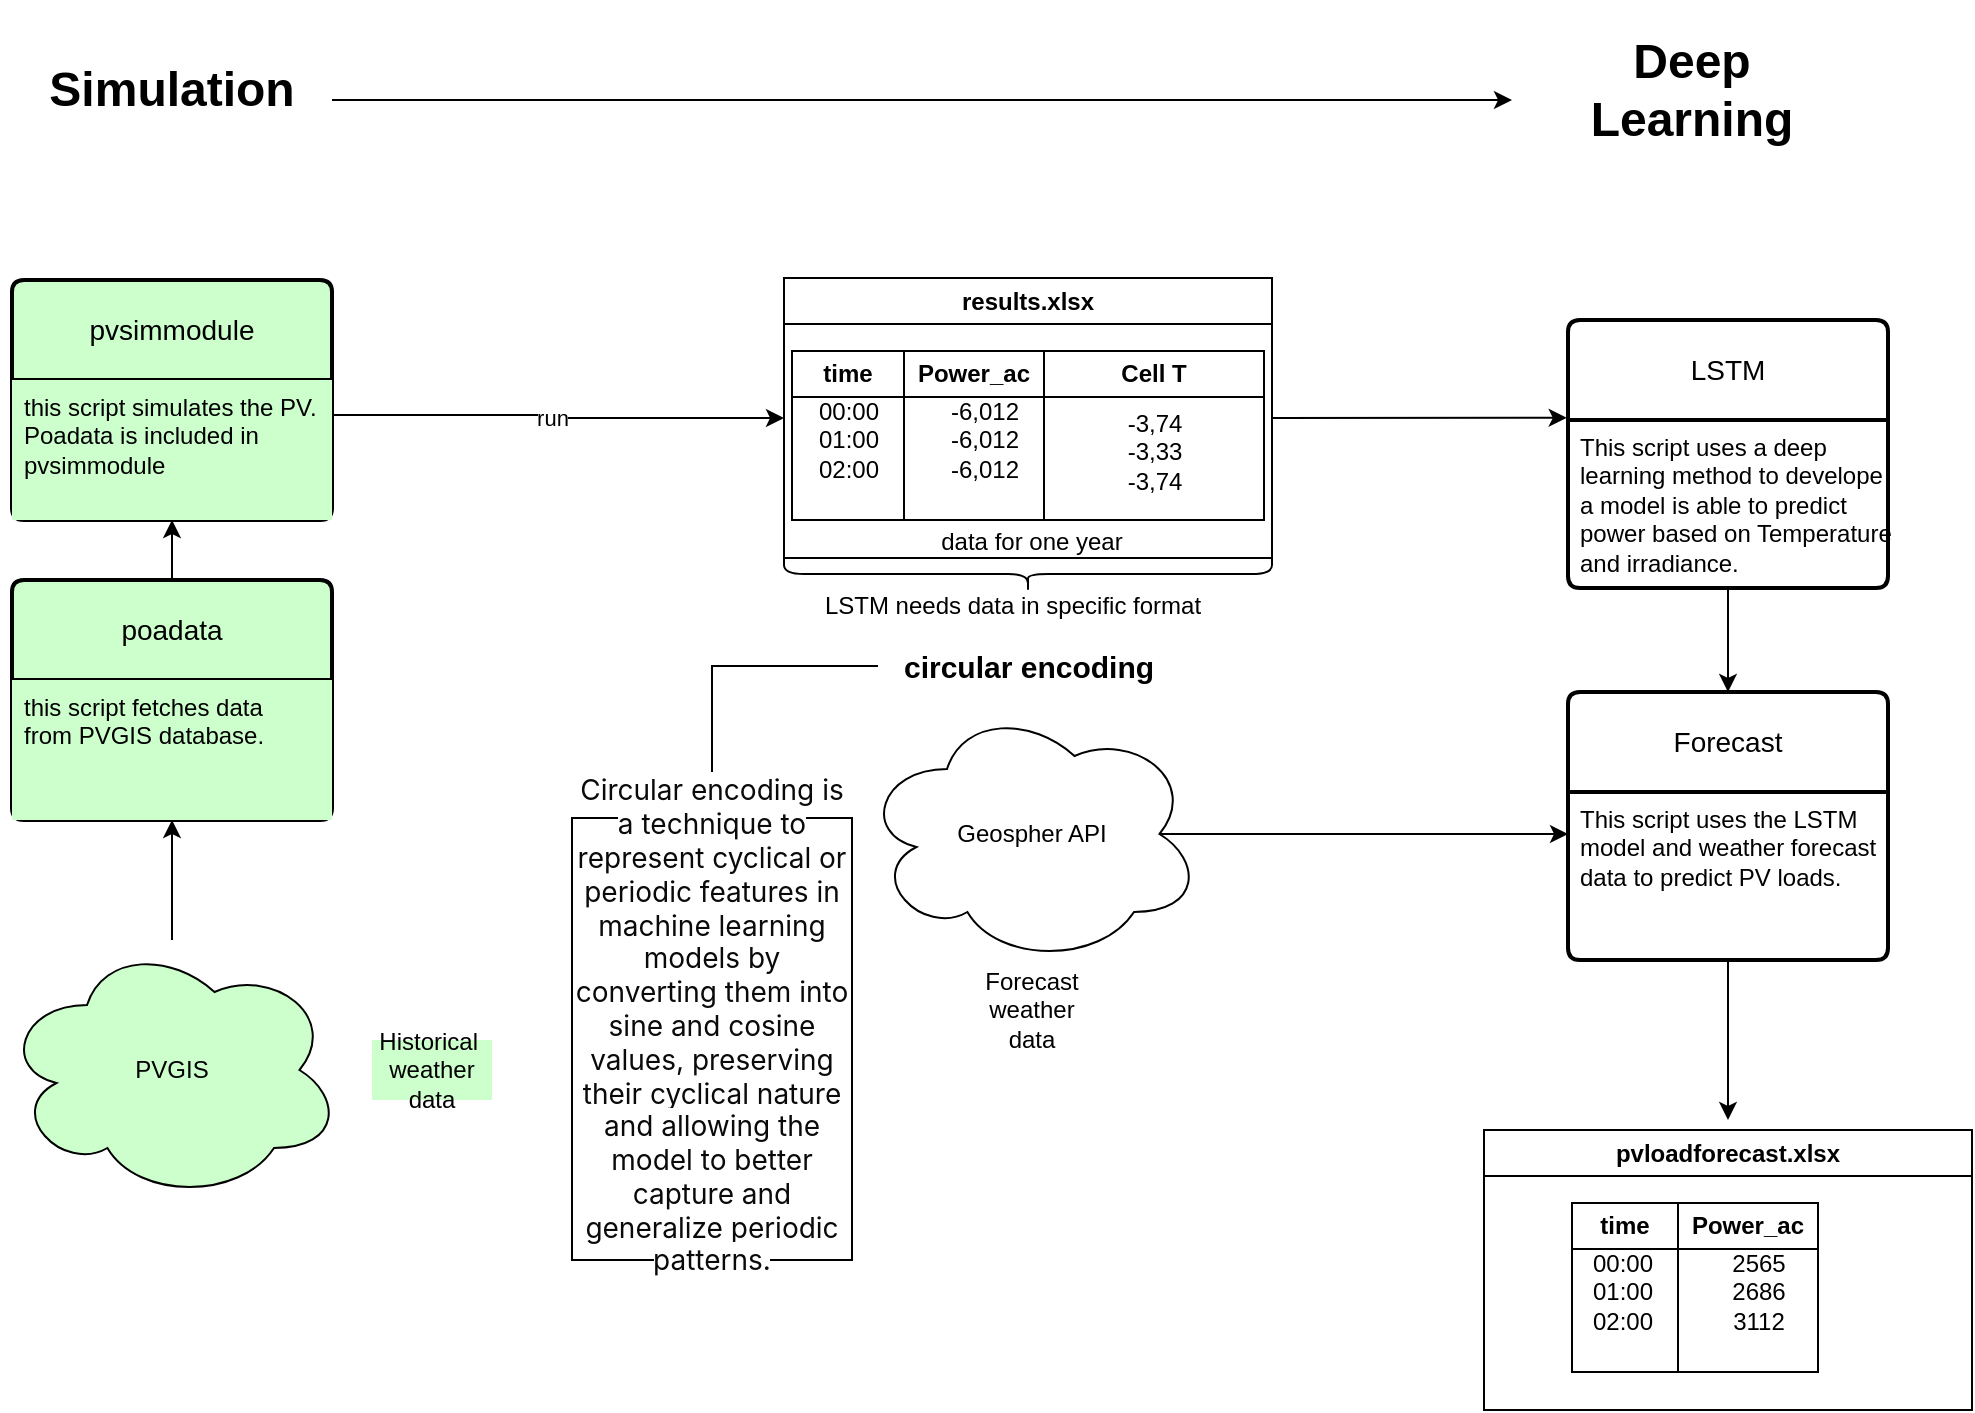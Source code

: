 <mxfile version="22.0.3" type="device">
  <diagram name="Seite-1" id="H98hityXu-fGP8pQlYcv">
    <mxGraphModel dx="1485" dy="941" grid="1" gridSize="10" guides="1" tooltips="1" connect="1" arrows="1" fold="1" page="1" pageScale="1" pageWidth="827" pageHeight="1169" math="0" shadow="0">
      <root>
        <mxCell id="0" />
        <mxCell id="1" parent="0" />
        <mxCell id="tB-vyTh3bbZ4SWaP3QIk-10" value="pvsimmodule" style="swimlane;childLayout=stackLayout;horizontal=1;startSize=50;horizontalStack=0;rounded=1;fontSize=14;fontStyle=0;strokeWidth=2;resizeParent=0;resizeLast=1;shadow=0;dashed=0;align=center;arcSize=4;whiteSpace=wrap;html=1;fillColor=#CCFFCC;" vertex="1" parent="1">
          <mxGeometry x="190" y="160" width="160" height="120" as="geometry" />
        </mxCell>
        <mxCell id="tB-vyTh3bbZ4SWaP3QIk-11" value="this script simulates the PV.&lt;br&gt;Poadata is included in&amp;nbsp;&lt;br&gt;pvsimmodule" style="align=left;strokeColor=none;fillColor=#CCFFCC;spacingLeft=4;fontSize=12;verticalAlign=top;resizable=0;rotatable=0;part=1;html=1;" vertex="1" parent="tB-vyTh3bbZ4SWaP3QIk-10">
          <mxGeometry y="50" width="160" height="70" as="geometry" />
        </mxCell>
        <mxCell id="tB-vyTh3bbZ4SWaP3QIk-18" value="" style="edgeStyle=orthogonalEdgeStyle;rounded=0;orthogonalLoop=1;jettySize=auto;html=1;fillColor=#CCFFCC;" edge="1" parent="1" source="tB-vyTh3bbZ4SWaP3QIk-13" target="tB-vyTh3bbZ4SWaP3QIk-11">
          <mxGeometry relative="1" as="geometry" />
        </mxCell>
        <mxCell id="tB-vyTh3bbZ4SWaP3QIk-13" value="poadata" style="swimlane;childLayout=stackLayout;horizontal=1;startSize=50;horizontalStack=0;rounded=1;fontSize=14;fontStyle=0;strokeWidth=2;resizeParent=0;resizeLast=1;shadow=0;dashed=0;align=center;arcSize=4;whiteSpace=wrap;html=1;fillColor=#CCFFCC;" vertex="1" parent="1">
          <mxGeometry x="190" y="310" width="160" height="120" as="geometry" />
        </mxCell>
        <mxCell id="tB-vyTh3bbZ4SWaP3QIk-14" value="this script fetches data&amp;nbsp;&lt;br&gt;from PVGIS database." style="align=left;strokeColor=none;fillColor=#CCFFCC;spacingLeft=4;fontSize=12;verticalAlign=top;resizable=0;rotatable=0;part=1;html=1;" vertex="1" parent="tB-vyTh3bbZ4SWaP3QIk-13">
          <mxGeometry y="50" width="160" height="70" as="geometry" />
        </mxCell>
        <mxCell id="tB-vyTh3bbZ4SWaP3QIk-16" value="" style="edgeStyle=orthogonalEdgeStyle;rounded=0;orthogonalLoop=1;jettySize=auto;html=1;fillColor=#CCFFCC;" edge="1" parent="1" source="tB-vyTh3bbZ4SWaP3QIk-15" target="tB-vyTh3bbZ4SWaP3QIk-14">
          <mxGeometry relative="1" as="geometry" />
        </mxCell>
        <mxCell id="tB-vyTh3bbZ4SWaP3QIk-15" value="PVGIS" style="ellipse;shape=cloud;whiteSpace=wrap;html=1;align=center;fillColor=#CCFFCC;" vertex="1" parent="1">
          <mxGeometry x="185" y="490" width="170" height="130" as="geometry" />
        </mxCell>
        <mxCell id="tB-vyTh3bbZ4SWaP3QIk-19" style="edgeStyle=orthogonalEdgeStyle;rounded=0;orthogonalLoop=1;jettySize=auto;html=1;exitX=1;exitY=0.25;exitDx=0;exitDy=0;entryX=0;entryY=0.5;entryDx=0;entryDy=0;" edge="1" parent="1" source="tB-vyTh3bbZ4SWaP3QIk-11" target="tB-vyTh3bbZ4SWaP3QIk-24">
          <mxGeometry relative="1" as="geometry">
            <mxPoint x="470" y="228" as="targetPoint" />
          </mxGeometry>
        </mxCell>
        <mxCell id="tB-vyTh3bbZ4SWaP3QIk-20" value="run" style="edgeLabel;html=1;align=center;verticalAlign=middle;resizable=0;points=[];fillColor=#CCFFCC;" vertex="1" connectable="0" parent="tB-vyTh3bbZ4SWaP3QIk-19">
          <mxGeometry x="-0.033" y="-1" relative="1" as="geometry">
            <mxPoint as="offset" />
          </mxGeometry>
        </mxCell>
        <mxCell id="tB-vyTh3bbZ4SWaP3QIk-24" value="results.xlsx" style="swimlane;whiteSpace=wrap;html=1;" vertex="1" parent="1">
          <mxGeometry x="576" y="159" width="244" height="140" as="geometry" />
        </mxCell>
        <mxCell id="tB-vyTh3bbZ4SWaP3QIk-26" value="time" style="swimlane;whiteSpace=wrap;html=1;" vertex="1" parent="tB-vyTh3bbZ4SWaP3QIk-24">
          <mxGeometry x="4" y="36.5" width="56" height="84.5" as="geometry" />
        </mxCell>
        <mxCell id="tB-vyTh3bbZ4SWaP3QIk-27" value="00:00&lt;br&gt;01:00&lt;br&gt;02:00" style="text;html=1;align=center;verticalAlign=middle;resizable=0;points=[];autosize=1;strokeColor=none;fillColor=none;" vertex="1" parent="tB-vyTh3bbZ4SWaP3QIk-26">
          <mxGeometry x="3" y="14.5" width="50" height="60" as="geometry" />
        </mxCell>
        <mxCell id="tB-vyTh3bbZ4SWaP3QIk-28" value="Power_ac" style="swimlane;whiteSpace=wrap;html=1;" vertex="1" parent="tB-vyTh3bbZ4SWaP3QIk-24">
          <mxGeometry x="60" y="36.5" width="70" height="84.5" as="geometry" />
        </mxCell>
        <mxCell id="tB-vyTh3bbZ4SWaP3QIk-32" value="&lt;div style=&quot;border-color: var(--border-color);&quot;&gt;-6,012&lt;/div&gt;&lt;div style=&quot;border-color: var(--border-color);&quot;&gt;-6,012&lt;/div&gt;&lt;div style=&quot;border-color: var(--border-color);&quot;&gt;-6,012&lt;/div&gt;" style="text;html=1;align=center;verticalAlign=middle;resizable=0;points=[];autosize=1;strokeColor=none;fillColor=none;" vertex="1" parent="tB-vyTh3bbZ4SWaP3QIk-28">
          <mxGeometry x="10" y="14.5" width="60" height="60" as="geometry" />
        </mxCell>
        <mxCell id="tB-vyTh3bbZ4SWaP3QIk-33" value="Cell T" style="swimlane;whiteSpace=wrap;html=1;" vertex="1" parent="tB-vyTh3bbZ4SWaP3QIk-24">
          <mxGeometry x="130" y="36.5" width="110" height="84.5" as="geometry" />
        </mxCell>
        <mxCell id="tB-vyTh3bbZ4SWaP3QIk-42" value="&lt;div style=&quot;border-color: var(--border-color);&quot;&gt;&lt;div style=&quot;border-color: var(--border-color); text-align: left;&quot;&gt;-3,74&lt;/div&gt;&lt;div style=&quot;border-color: var(--border-color); text-align: left;&quot;&gt;-3,33&lt;/div&gt;&lt;div style=&quot;border-color: var(--border-color); text-align: left;&quot;&gt;-3,74&lt;/div&gt;&lt;/div&gt;" style="text;html=1;align=center;verticalAlign=middle;resizable=0;points=[];autosize=1;strokeColor=none;fillColor=none;" vertex="1" parent="tB-vyTh3bbZ4SWaP3QIk-33">
          <mxGeometry x="30" y="20.5" width="50" height="60" as="geometry" />
        </mxCell>
        <mxCell id="tB-vyTh3bbZ4SWaP3QIk-37" value="LSTM" style="swimlane;childLayout=stackLayout;horizontal=1;startSize=50;horizontalStack=0;rounded=1;fontSize=14;fontStyle=0;strokeWidth=2;resizeParent=0;resizeLast=1;shadow=0;dashed=0;align=center;arcSize=4;whiteSpace=wrap;html=1;" vertex="1" parent="1">
          <mxGeometry x="968" y="180" width="160" height="134" as="geometry" />
        </mxCell>
        <mxCell id="tB-vyTh3bbZ4SWaP3QIk-38" value="This script uses a deep&amp;nbsp;&lt;br&gt;learning method to develope&lt;br&gt;a model is able to predict&amp;nbsp;&lt;br&gt;power based on Temperature&lt;br&gt;and irradiance." style="align=left;strokeColor=none;fillColor=none;spacingLeft=4;fontSize=12;verticalAlign=top;resizable=0;rotatable=0;part=1;html=1;" vertex="1" parent="tB-vyTh3bbZ4SWaP3QIk-37">
          <mxGeometry y="50" width="160" height="84" as="geometry" />
        </mxCell>
        <mxCell id="tB-vyTh3bbZ4SWaP3QIk-39" value="data for one year" style="text;html=1;strokeColor=none;fillColor=none;align=center;verticalAlign=middle;whiteSpace=wrap;rounded=0;" vertex="1" parent="1">
          <mxGeometry x="635" y="276" width="130" height="30" as="geometry" />
        </mxCell>
        <mxCell id="tB-vyTh3bbZ4SWaP3QIk-41" value="" style="endArrow=classic;html=1;rounded=0;entryX=-0.004;entryY=0.365;entryDx=0;entryDy=0;entryPerimeter=0;exitX=1;exitY=0.5;exitDx=0;exitDy=0;" edge="1" parent="1" source="tB-vyTh3bbZ4SWaP3QIk-24" target="tB-vyTh3bbZ4SWaP3QIk-37">
          <mxGeometry width="50" height="50" relative="1" as="geometry">
            <mxPoint x="877.663" y="390" as="sourcePoint" />
            <mxPoint x="880" y="350" as="targetPoint" />
          </mxGeometry>
        </mxCell>
        <mxCell id="tB-vyTh3bbZ4SWaP3QIk-43" value="&lt;h1&gt;&lt;b&gt;Simulation&lt;/b&gt;&lt;/h1&gt;" style="text;html=1;strokeColor=none;fillColor=none;align=center;verticalAlign=middle;whiteSpace=wrap;rounded=0;" vertex="1" parent="1">
          <mxGeometry x="240" y="50" width="60" height="30" as="geometry" />
        </mxCell>
        <mxCell id="tB-vyTh3bbZ4SWaP3QIk-45" value="&lt;h1&gt;&lt;b&gt;Deep Learning&lt;/b&gt;&lt;/h1&gt;" style="text;html=1;strokeColor=none;fillColor=none;align=center;verticalAlign=middle;whiteSpace=wrap;rounded=0;" vertex="1" parent="1">
          <mxGeometry x="1000" y="50" width="60" height="30" as="geometry" />
        </mxCell>
        <mxCell id="tB-vyTh3bbZ4SWaP3QIk-46" value="" style="endArrow=classic;html=1;rounded=0;" edge="1" parent="1">
          <mxGeometry width="50" height="50" relative="1" as="geometry">
            <mxPoint x="350" y="70" as="sourcePoint" />
            <mxPoint x="940" y="70" as="targetPoint" />
          </mxGeometry>
        </mxCell>
        <mxCell id="tB-vyTh3bbZ4SWaP3QIk-51" style="edgeStyle=orthogonalEdgeStyle;rounded=0;orthogonalLoop=1;jettySize=auto;html=1;exitX=0.875;exitY=0.5;exitDx=0;exitDy=0;exitPerimeter=0;entryX=0;entryY=0.25;entryDx=0;entryDy=0;" edge="1" parent="1" source="tB-vyTh3bbZ4SWaP3QIk-47" target="tB-vyTh3bbZ4SWaP3QIk-50">
          <mxGeometry relative="1" as="geometry" />
        </mxCell>
        <mxCell id="tB-vyTh3bbZ4SWaP3QIk-47" value="Geospher API" style="ellipse;shape=cloud;whiteSpace=wrap;html=1;align=center;" vertex="1" parent="1">
          <mxGeometry x="615" y="372" width="170" height="130" as="geometry" />
        </mxCell>
        <mxCell id="tB-vyTh3bbZ4SWaP3QIk-58" value="" style="edgeStyle=orthogonalEdgeStyle;rounded=0;orthogonalLoop=1;jettySize=auto;html=1;" edge="1" parent="1" source="tB-vyTh3bbZ4SWaP3QIk-49">
          <mxGeometry relative="1" as="geometry">
            <mxPoint x="1048" y="580" as="targetPoint" />
          </mxGeometry>
        </mxCell>
        <mxCell id="tB-vyTh3bbZ4SWaP3QIk-49" value="Forecast" style="swimlane;childLayout=stackLayout;horizontal=1;startSize=50;horizontalStack=0;rounded=1;fontSize=14;fontStyle=0;strokeWidth=2;resizeParent=0;resizeLast=1;shadow=0;dashed=0;align=center;arcSize=4;whiteSpace=wrap;html=1;" vertex="1" parent="1">
          <mxGeometry x="968" y="366" width="160" height="134" as="geometry" />
        </mxCell>
        <mxCell id="tB-vyTh3bbZ4SWaP3QIk-50" value="This script uses the LSTM&amp;nbsp;&lt;br&gt;model and weather forecast&lt;br&gt;data to predict PV loads." style="align=left;strokeColor=none;fillColor=none;spacingLeft=4;fontSize=12;verticalAlign=top;resizable=0;rotatable=0;part=1;html=1;" vertex="1" parent="tB-vyTh3bbZ4SWaP3QIk-49">
          <mxGeometry y="50" width="160" height="84" as="geometry" />
        </mxCell>
        <mxCell id="tB-vyTh3bbZ4SWaP3QIk-52" value="" style="edgeStyle=orthogonalEdgeStyle;rounded=0;orthogonalLoop=1;jettySize=auto;html=1;entryX=0.5;entryY=0;entryDx=0;entryDy=0;" edge="1" parent="1" source="tB-vyTh3bbZ4SWaP3QIk-38" target="tB-vyTh3bbZ4SWaP3QIk-49">
          <mxGeometry relative="1" as="geometry">
            <mxPoint x="1048" y="370" as="targetPoint" />
          </mxGeometry>
        </mxCell>
        <mxCell id="tB-vyTh3bbZ4SWaP3QIk-53" value="Historical&amp;nbsp;&lt;br&gt;weather data" style="text;html=1;strokeColor=none;fillColor=#CCFFCC;align=center;verticalAlign=middle;whiteSpace=wrap;rounded=0;" vertex="1" parent="1">
          <mxGeometry x="370" y="540" width="60" height="30" as="geometry" />
        </mxCell>
        <mxCell id="tB-vyTh3bbZ4SWaP3QIk-54" value="Forecast&lt;br&gt;weather data" style="text;html=1;strokeColor=none;fillColor=none;align=center;verticalAlign=middle;whiteSpace=wrap;rounded=0;" vertex="1" parent="1">
          <mxGeometry x="670" y="510" width="60" height="30" as="geometry" />
        </mxCell>
        <mxCell id="tB-vyTh3bbZ4SWaP3QIk-59" value="pvloadforecast.xlsx" style="swimlane;whiteSpace=wrap;html=1;" vertex="1" parent="1">
          <mxGeometry x="926" y="585" width="244" height="140" as="geometry" />
        </mxCell>
        <mxCell id="tB-vyTh3bbZ4SWaP3QIk-60" value="time" style="swimlane;whiteSpace=wrap;html=1;" vertex="1" parent="tB-vyTh3bbZ4SWaP3QIk-59">
          <mxGeometry x="44" y="36.5" width="53" height="84.5" as="geometry" />
        </mxCell>
        <mxCell id="tB-vyTh3bbZ4SWaP3QIk-61" value="00:00&lt;br&gt;01:00&lt;br&gt;02:00" style="text;html=1;align=center;verticalAlign=middle;resizable=0;points=[];autosize=1;strokeColor=none;fillColor=none;" vertex="1" parent="tB-vyTh3bbZ4SWaP3QIk-60">
          <mxGeometry y="14.5" width="50" height="60" as="geometry" />
        </mxCell>
        <mxCell id="tB-vyTh3bbZ4SWaP3QIk-62" value="Power_ac" style="swimlane;whiteSpace=wrap;html=1;" vertex="1" parent="tB-vyTh3bbZ4SWaP3QIk-59">
          <mxGeometry x="97" y="36.5" width="70" height="84.5" as="geometry" />
        </mxCell>
        <mxCell id="tB-vyTh3bbZ4SWaP3QIk-63" value="&lt;div style=&quot;border-color: var(--border-color);&quot;&gt;2565&lt;br&gt;2686&lt;/div&gt;&lt;div style=&quot;border-color: var(--border-color);&quot;&gt;3112&lt;/div&gt;" style="text;html=1;align=center;verticalAlign=middle;resizable=0;points=[];autosize=1;strokeColor=none;fillColor=none;" vertex="1" parent="tB-vyTh3bbZ4SWaP3QIk-62">
          <mxGeometry x="15" y="14.5" width="50" height="60" as="geometry" />
        </mxCell>
        <mxCell id="tB-vyTh3bbZ4SWaP3QIk-66" value="" style="shape=curlyBracket;whiteSpace=wrap;html=1;rounded=1;labelPosition=left;verticalLabelPosition=middle;align=right;verticalAlign=middle;rotation=-90;" vertex="1" parent="1">
          <mxGeometry x="689" y="185" width="18" height="244" as="geometry" />
        </mxCell>
        <mxCell id="tB-vyTh3bbZ4SWaP3QIk-67" value="LSTM needs data in specific format" style="text;html=1;align=center;verticalAlign=middle;resizable=0;points=[];autosize=1;strokeColor=none;fillColor=none;" vertex="1" parent="1">
          <mxGeometry x="585" y="308" width="210" height="30" as="geometry" />
        </mxCell>
        <mxCell id="tB-vyTh3bbZ4SWaP3QIk-70" value="" style="edgeStyle=orthogonalEdgeStyle;rounded=0;orthogonalLoop=1;jettySize=auto;html=1;" edge="1" parent="1" source="tB-vyTh3bbZ4SWaP3QIk-68" target="tB-vyTh3bbZ4SWaP3QIk-69">
          <mxGeometry relative="1" as="geometry" />
        </mxCell>
        <mxCell id="tB-vyTh3bbZ4SWaP3QIk-68" value="&lt;b&gt;&lt;font style=&quot;font-size: 15px;&quot;&gt;circular encoding&lt;/font&gt;&lt;/b&gt;" style="text;html=1;align=center;verticalAlign=middle;resizable=0;points=[];autosize=1;strokeColor=none;fillColor=none;" vertex="1" parent="1">
          <mxGeometry x="623" y="338" width="150" height="30" as="geometry" />
        </mxCell>
        <mxCell id="tB-vyTh3bbZ4SWaP3QIk-69" value="&#xa;&lt;span style=&quot;color: rgb(10, 10, 10); font-family: Inter; font-size: 14px; font-style: normal; font-variant-ligatures: normal; font-variant-caps: normal; font-weight: 400; letter-spacing: normal; orphans: 2; text-align: start; text-indent: 0px; text-transform: none; widows: 2; word-spacing: 0px; -webkit-text-stroke-width: 0px; background-color: rgb(255, 255, 255); text-decoration-thickness: initial; text-decoration-style: initial; text-decoration-color: initial; float: none; display: inline !important;&quot;&gt;Circular encoding is a technique to represent cyclical or periodic features in machine learning models by converting them into sine and cosine values, preserving their cyclical nature and allowing the model to better capture and generalize periodic patterns.&lt;/span&gt;&#xa;&#xa;" style="whiteSpace=wrap;html=1;" vertex="1" parent="1">
          <mxGeometry x="470" y="429" width="140" height="221" as="geometry" />
        </mxCell>
      </root>
    </mxGraphModel>
  </diagram>
</mxfile>
